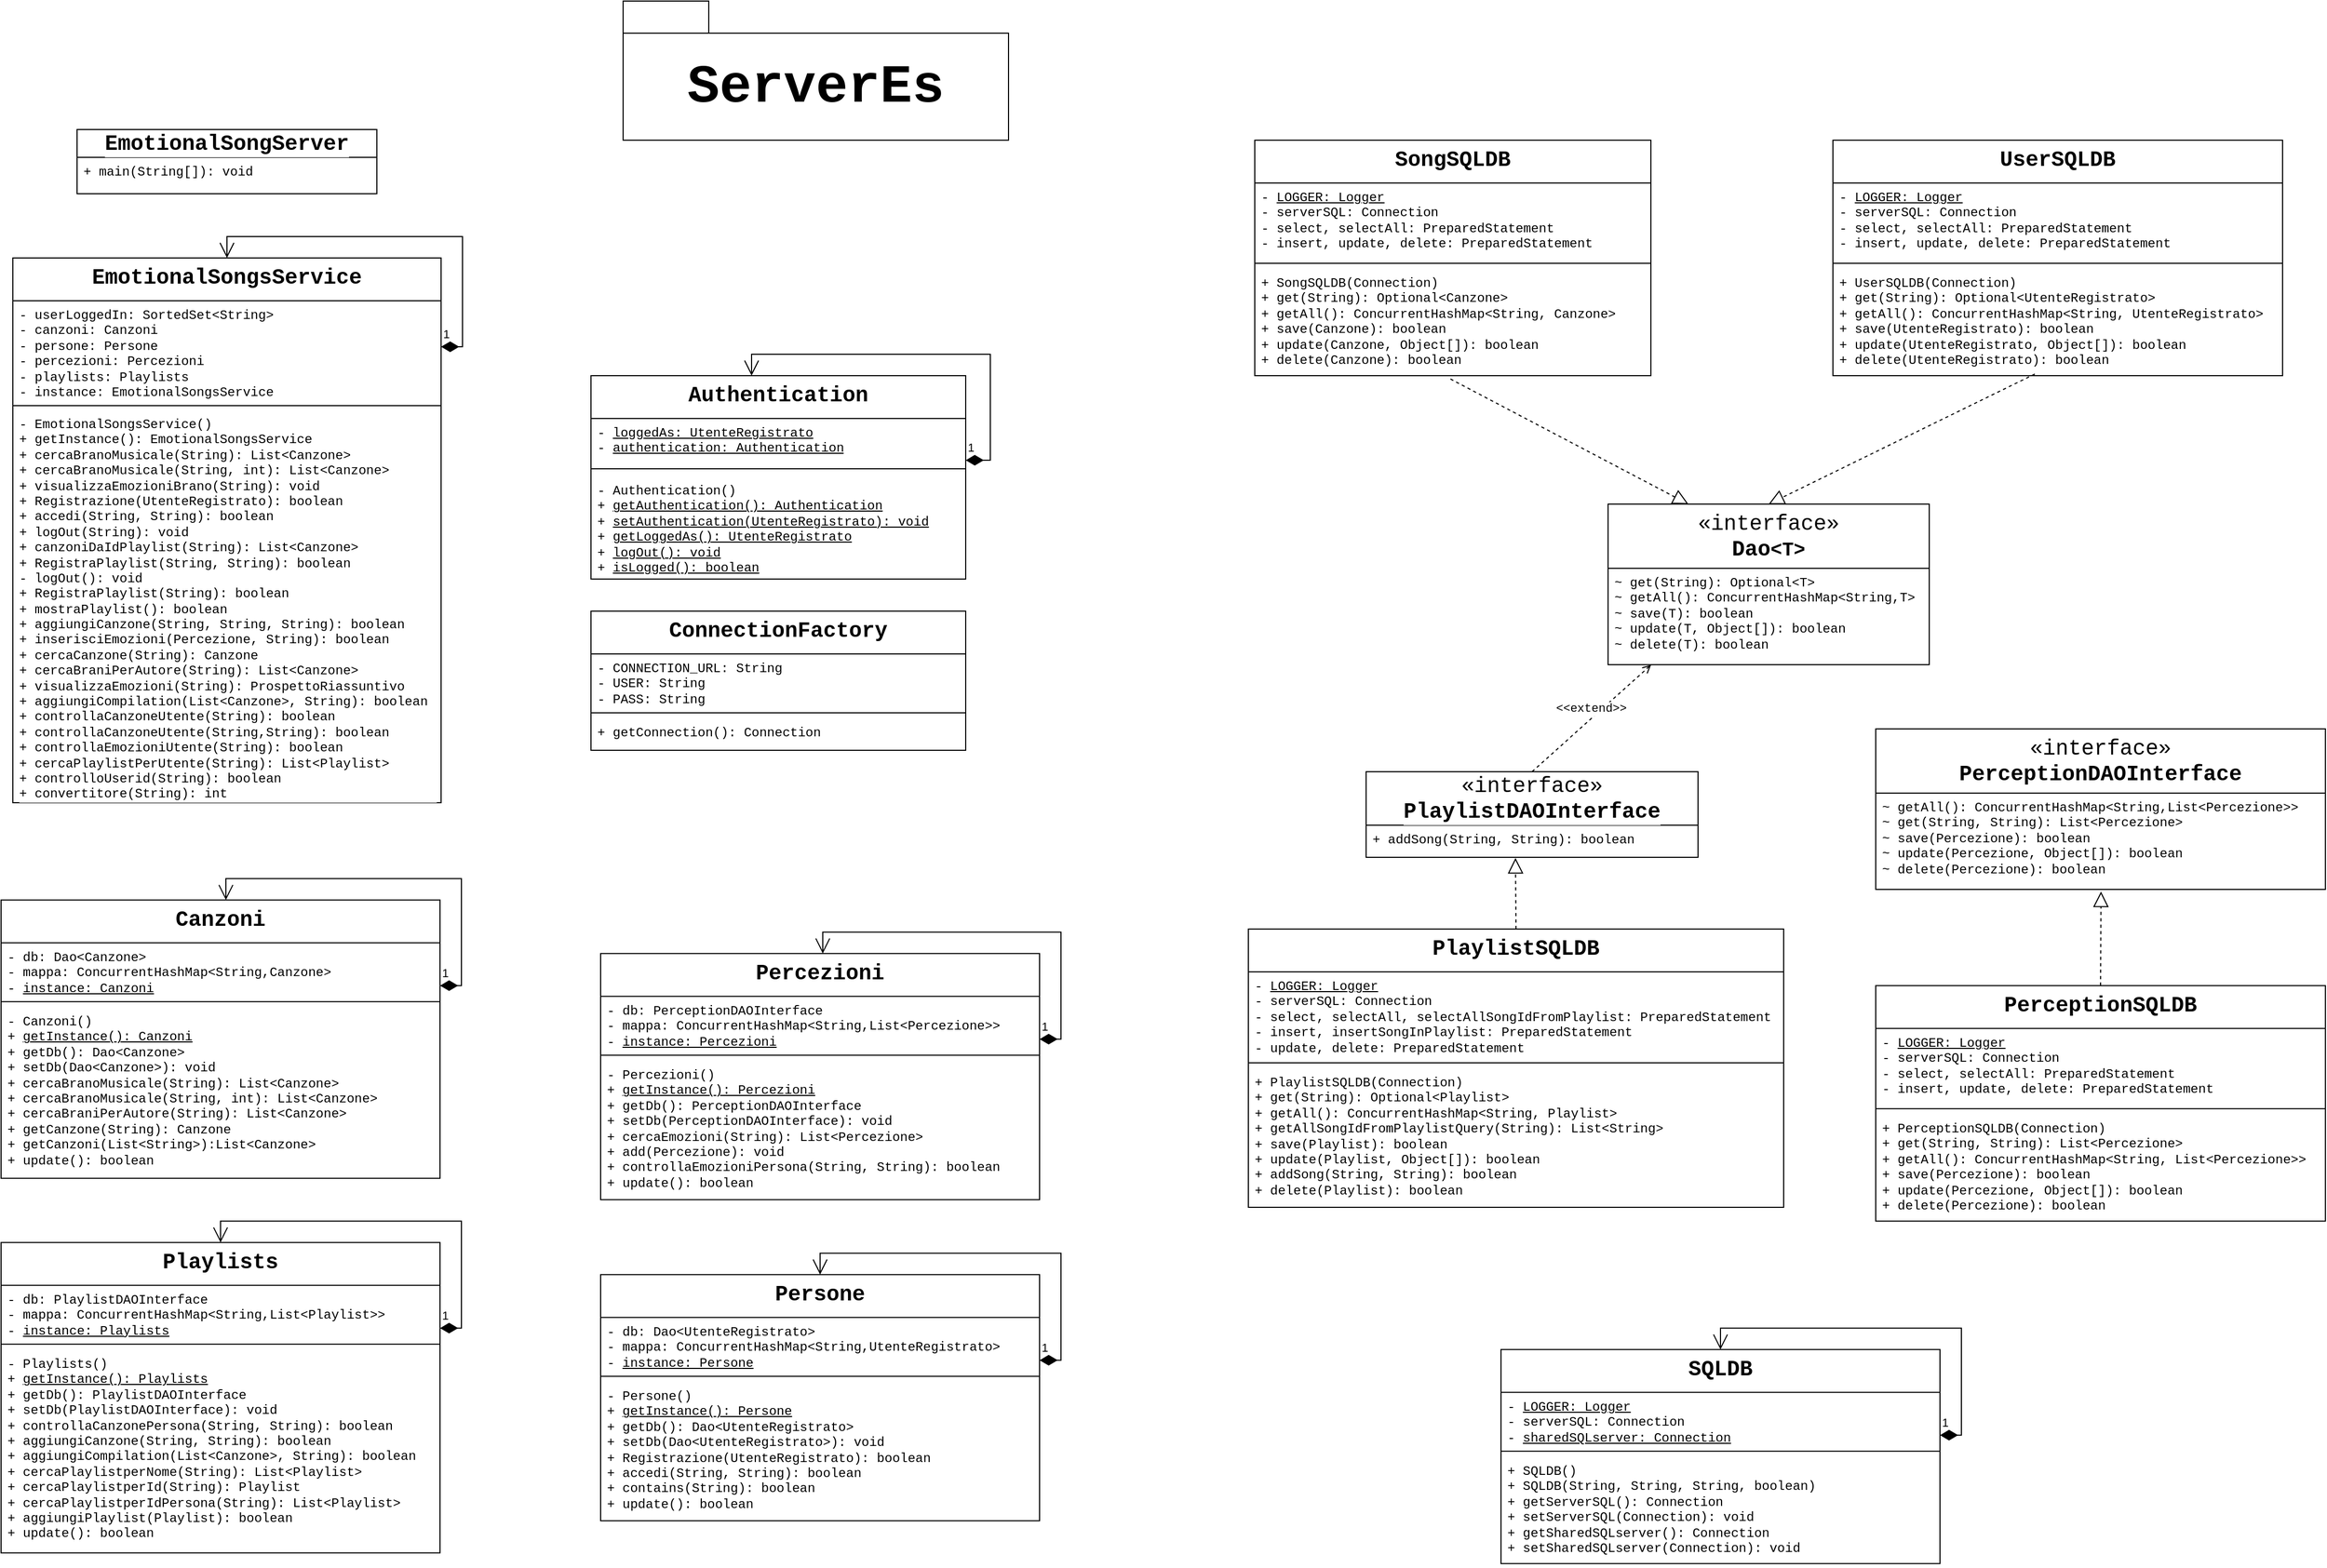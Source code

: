 <mxfile version="22.1.17" type="device">
  <diagram name="Pagina-1" id="0QhkselIFQTwm5C4Ecvs">
    <mxGraphModel dx="574" dy="1139" grid="1" gridSize="10" guides="1" tooltips="1" connect="1" arrows="1" fold="1" page="1" pageScale="1" pageWidth="1169" pageHeight="827" math="0" shadow="0">
      <root>
        <mxCell id="0" />
        <mxCell id="1" parent="0" />
        <mxCell id="OTY2_KPXo1e9PzVLkmgH-1" value="&lt;font style=&quot;font-size: 20px;&quot;&gt;&lt;b&gt;EmotionalSongServer&lt;/b&gt;&lt;/font&gt;" style="swimlane;fontStyle=0;childLayout=stackLayout;horizontal=1;startSize=26;fillColor=none;horizontalStack=0;resizeParent=1;resizeParentMax=0;resizeLast=0;collapsible=1;marginBottom=0;whiteSpace=wrap;html=1;fontFamily=Courier New;labelBackgroundColor=#FFFFFF;fontColor=#000000;" parent="1" vertex="1">
          <mxGeometry x="160" y="-580" width="280" height="60" as="geometry" />
        </mxCell>
        <mxCell id="OTY2_KPXo1e9PzVLkmgH-2" value="+ main(String[]): void" style="text;strokeColor=none;fillColor=none;align=left;verticalAlign=top;spacingLeft=4;spacingRight=4;overflow=hidden;rotatable=0;points=[[0,0.5],[1,0.5]];portConstraint=eastwest;whiteSpace=wrap;html=1;fontFamily=Courier New;labelBackgroundColor=#FFFFFF;fontColor=#000000;" parent="OTY2_KPXo1e9PzVLkmgH-1" vertex="1">
          <mxGeometry y="26" width="280" height="34" as="geometry" />
        </mxCell>
        <mxCell id="OTY2_KPXo1e9PzVLkmgH-5" value="&lt;font style=&quot;font-size: 20px;&quot;&gt;EmotionalSongsService&lt;/font&gt;" style="swimlane;fontStyle=1;align=center;verticalAlign=top;childLayout=stackLayout;horizontal=1;startSize=40;horizontalStack=0;resizeParent=1;resizeParentMax=0;resizeLast=0;collapsible=1;marginBottom=0;whiteSpace=wrap;html=1;fontFamily=Courier New;labelBackgroundColor=#FFFFFF;fontColor=#000000;" parent="1" vertex="1">
          <mxGeometry x="100" y="-460" width="400" height="509" as="geometry" />
        </mxCell>
        <mxCell id="OTY2_KPXo1e9PzVLkmgH-6" value="- userLoggedIn: SortedSet&amp;lt;String&amp;gt;&lt;br&gt;- canzoni: Canzoni&lt;br&gt;- persone: Persone&lt;br&gt;- percezioni: Percezioni&lt;br&gt;- playlists: Playlists&lt;br&gt;- instance: EmotionalSongsService" style="text;strokeColor=none;fillColor=none;align=left;verticalAlign=top;spacingLeft=4;spacingRight=4;overflow=hidden;rotatable=0;points=[[0,0.5],[1,0.5]];portConstraint=eastwest;whiteSpace=wrap;html=1;fontFamily=Courier New;labelBackgroundColor=#FFFFFF;fontColor=#000000;" parent="OTY2_KPXo1e9PzVLkmgH-5" vertex="1">
          <mxGeometry y="40" width="400" height="94" as="geometry" />
        </mxCell>
        <mxCell id="OTY2_KPXo1e9PzVLkmgH-7" value="" style="line;strokeWidth=1;fillColor=none;align=left;verticalAlign=middle;spacingTop=-1;spacingLeft=3;spacingRight=3;rotatable=0;labelPosition=right;points=[];portConstraint=eastwest;strokeColor=inherit;fontFamily=Courier New;labelBackgroundColor=#FFFFFF;fontColor=#000000;" parent="OTY2_KPXo1e9PzVLkmgH-5" vertex="1">
          <mxGeometry y="134" width="400" height="8" as="geometry" />
        </mxCell>
        <mxCell id="OTY2_KPXo1e9PzVLkmgH-8" value="&lt;div style=&quot;border-color: var(--border-color);&quot;&gt;- EmotionalSongsService()&lt;/div&gt;&lt;div&gt;+ getInstance(): EmotionalSongsService&lt;/div&gt;&lt;div&gt;&lt;span style=&quot;&quot;&gt;+ cercaBranoMusicale(String): List&amp;lt;Canzone&amp;gt;&lt;/span&gt;&lt;br&gt;&lt;/div&gt;&lt;div&gt;+ cercaBranoMusicale(String, int): List&amp;lt;Canzone&amp;gt;&lt;/div&gt;&lt;div&gt;+ visualizzaEmozioniBrano(String): void&lt;/div&gt;&lt;div&gt;+ Registrazione(UtenteRegistrato): boolean&lt;/div&gt;&lt;div&gt;+ accedi(String, String): boolean&lt;/div&gt;&lt;div&gt;+ logOut(String): void&lt;/div&gt;&lt;div&gt;+ canzoniDaIdPlaylist(String): List&amp;lt;Canzone&amp;gt;&lt;/div&gt;&lt;div&gt;+ RegistraPlaylist(String, String): boolean&lt;/div&gt;&lt;div&gt;- logOut(): void&lt;/div&gt;&lt;div&gt;&lt;div style=&quot;border-color: var(--border-color);&quot;&gt;+ RegistraPlaylist(String): boolean&lt;/div&gt;&lt;/div&gt;&lt;div&gt;+ mostraPlaylist(): boolean&lt;/div&gt;&lt;div&gt;+ aggiungiCanzone(String, String, String): boolean&lt;/div&gt;&lt;div&gt;+ inserisciEmozioni(Percezione, String): boolean&lt;/div&gt;&lt;div&gt;+ cercaCanzone(String): Canzone&amp;nbsp;&lt;/div&gt;&lt;div&gt;+ cercaBraniPerAutore(String): List&amp;lt;Canzone&amp;gt;&amp;nbsp;&lt;/div&gt;&lt;div&gt;+ visualizzaEmozioni(String): ProspettoRiassuntivo&amp;nbsp;&lt;/div&gt;&lt;div&gt;+ aggiungiCompilation(List&amp;lt;Canzone&amp;gt;, String): boolean + controllaCanzoneUtente(String): boolean&lt;/div&gt;&lt;div&gt;+ controllaCanzoneUtente(String,String): boolean&amp;nbsp;&lt;/div&gt;&lt;div&gt;+ controllaEmozioniUtente(String): boolean&amp;nbsp;&lt;/div&gt;&lt;div&gt;+ cercaPlaylistPerUtente(String): List&amp;lt;Playlist&amp;gt;&amp;nbsp;&lt;/div&gt;&lt;div&gt;+ controlloUserid(String): boolean&amp;nbsp;&lt;/div&gt;&lt;div&gt;+ convertitore(String): int&lt;br&gt;&lt;/div&gt;" style="text;strokeColor=none;fillColor=none;align=left;verticalAlign=top;spacingLeft=4;spacingRight=4;overflow=hidden;rotatable=0;points=[[0,0.5],[1,0.5]];portConstraint=eastwest;whiteSpace=wrap;html=1;fontFamily=Courier New;labelBackgroundColor=#FFFFFF;fontColor=#000000;" parent="OTY2_KPXo1e9PzVLkmgH-5" vertex="1">
          <mxGeometry y="142" width="400" height="367" as="geometry" />
        </mxCell>
        <mxCell id="oP-QychcFuWFXIpBvnvE-1" value="&lt;font style=&quot;font-size: 20px;&quot;&gt;Authentication&lt;/font&gt;" style="swimlane;fontStyle=1;align=center;verticalAlign=top;childLayout=stackLayout;horizontal=1;startSize=40;horizontalStack=0;resizeParent=1;resizeParentMax=0;resizeLast=0;collapsible=1;marginBottom=0;whiteSpace=wrap;html=1;fontFamily=Courier New;labelBackgroundColor=#FFFFFF;fontColor=#000000;" parent="1" vertex="1">
          <mxGeometry x="640" y="-350" width="350" height="190" as="geometry" />
        </mxCell>
        <mxCell id="oP-QychcFuWFXIpBvnvE-2" value="- &lt;u&gt;loggedAs: UtenteRegistrato&lt;/u&gt;&lt;br&gt;- &lt;u&gt;authentication: Authentication&lt;/u&gt;" style="text;strokeColor=none;fillColor=none;align=left;verticalAlign=top;spacingLeft=4;spacingRight=4;overflow=hidden;rotatable=0;points=[[0,0.5],[1,0.5]];portConstraint=eastwest;whiteSpace=wrap;html=1;fontFamily=Courier New;labelBackgroundColor=#FFFFFF;fontColor=#000000;" parent="oP-QychcFuWFXIpBvnvE-1" vertex="1">
          <mxGeometry y="40" width="350" height="40" as="geometry" />
        </mxCell>
        <mxCell id="oP-QychcFuWFXIpBvnvE-3" value="" style="line;strokeWidth=1;fillColor=none;align=left;verticalAlign=middle;spacingTop=-1;spacingLeft=3;spacingRight=3;rotatable=0;labelPosition=right;points=[];portConstraint=eastwest;strokeColor=inherit;fontFamily=Courier New;labelBackgroundColor=#FFFFFF;fontColor=#000000;" parent="oP-QychcFuWFXIpBvnvE-1" vertex="1">
          <mxGeometry y="80" width="350" height="14" as="geometry" />
        </mxCell>
        <mxCell id="oP-QychcFuWFXIpBvnvE-4" value="- Authentication()&lt;br&gt;+ &lt;u&gt;getAuthentication(): Authentication&lt;/u&gt;&lt;br&gt;+ &lt;u&gt;setAuthentication(UtenteRegistrato): void&lt;/u&gt;&lt;br&gt;+ &lt;u&gt;getLoggedAs(): UtenteRegistrato&lt;/u&gt;&lt;br&gt;+ &lt;u&gt;logOut(): void&lt;/u&gt;&lt;br&gt;+ &lt;u&gt;isLogged(): boolean&lt;/u&gt;" style="text;strokeColor=none;fillColor=none;align=left;verticalAlign=top;spacingLeft=4;spacingRight=4;overflow=hidden;rotatable=0;points=[[0,0.5],[1,0.5]];portConstraint=eastwest;whiteSpace=wrap;html=1;fontFamily=Courier New;labelBackgroundColor=#FFFFFF;fontColor=#000000;" parent="oP-QychcFuWFXIpBvnvE-1" vertex="1">
          <mxGeometry y="94" width="350" height="96" as="geometry" />
        </mxCell>
        <mxCell id="oP-QychcFuWFXIpBvnvE-6" value="&lt;font style=&quot;&quot;&gt;&lt;span style=&quot;font-size: 20px;&quot;&gt;«interface»&lt;/span&gt;&lt;br style=&quot;border-color: var(--border-color);&quot;&gt;&lt;b style=&quot;border-color: var(--border-color);&quot;&gt;&lt;span style=&quot;font-size: 20px;&quot;&gt;Dao&lt;/span&gt;&lt;font style=&quot;font-size: 18px;&quot;&gt;&amp;lt;T&amp;gt;&lt;/font&gt;&lt;/b&gt;&lt;/font&gt;" style="swimlane;fontStyle=0;childLayout=stackLayout;horizontal=1;startSize=60;fillColor=none;horizontalStack=0;resizeParent=1;resizeParentMax=0;resizeLast=0;collapsible=1;marginBottom=0;whiteSpace=wrap;html=1;fontFamily=Courier New;labelBackgroundColor=#FFFFFF;fontColor=#000000;" parent="1" vertex="1">
          <mxGeometry x="1590" y="-230" width="300" height="150" as="geometry" />
        </mxCell>
        <mxCell id="oP-QychcFuWFXIpBvnvE-7" value="~ get(String): Optional&amp;lt;T&amp;gt;&lt;br&gt;~ getAll(): ConcurrentHashMap&amp;lt;String,T&amp;gt;&lt;br&gt;~ save(T): boolean&lt;br&gt;~ update(T, Object[]): boolean&lt;br&gt;~ delete(T): boolean" style="text;strokeColor=none;fillColor=none;align=left;verticalAlign=top;spacingLeft=4;spacingRight=4;overflow=hidden;rotatable=0;points=[[0,0.5],[1,0.5]];portConstraint=eastwest;whiteSpace=wrap;html=1;fontFamily=Courier New;labelBackgroundColor=#FFFFFF;fontColor=#000000;" parent="oP-QychcFuWFXIpBvnvE-6" vertex="1">
          <mxGeometry y="60" width="300" height="90" as="geometry" />
        </mxCell>
        <mxCell id="oP-QychcFuWFXIpBvnvE-10" value="&lt;font style=&quot;&quot;&gt;&lt;span style=&quot;font-size: 20px;&quot;&gt;«interface»&lt;/span&gt;&lt;br style=&quot;border-color: var(--border-color);&quot;&gt;&lt;span style=&quot;font-size: 20px;&quot;&gt;&lt;b&gt;PerceptionDAOInterface&lt;/b&gt;&lt;/span&gt;&lt;br&gt;&lt;/font&gt;" style="swimlane;fontStyle=0;childLayout=stackLayout;horizontal=1;startSize=60;fillColor=none;horizontalStack=0;resizeParent=1;resizeParentMax=0;resizeLast=0;collapsible=1;marginBottom=0;whiteSpace=wrap;html=1;fontFamily=Courier New;labelBackgroundColor=#FFFFFF;fontColor=#000000;" parent="1" vertex="1">
          <mxGeometry x="1840" y="-20" width="420" height="150" as="geometry" />
        </mxCell>
        <mxCell id="oP-QychcFuWFXIpBvnvE-11" value="~ getAll(): ConcurrentHashMap&amp;lt;String,List&amp;lt;Percezione&amp;gt;&amp;gt;&lt;br&gt;~ get(String, String): List&amp;lt;Percezione&amp;gt;&lt;br&gt;~ save(Percezione): boolean&lt;br&gt;~ update(Percezione, Object[]): boolean&lt;br&gt;~ delete(Percezione): boolean" style="text;strokeColor=none;fillColor=none;align=left;verticalAlign=top;spacingLeft=4;spacingRight=4;overflow=hidden;rotatable=0;points=[[0,0.5],[1,0.5]];portConstraint=eastwest;whiteSpace=wrap;html=1;fontFamily=Courier New;labelBackgroundColor=#FFFFFF;fontColor=#000000;" parent="oP-QychcFuWFXIpBvnvE-10" vertex="1">
          <mxGeometry y="60" width="420" height="90" as="geometry" />
        </mxCell>
        <mxCell id="oP-QychcFuWFXIpBvnvE-12" value="&lt;font style=&quot;&quot;&gt;&lt;span style=&quot;font-size: 20px;&quot;&gt;«interface»&lt;/span&gt;&lt;br style=&quot;border-color: var(--border-color);&quot;&gt;&lt;span style=&quot;font-size: 20px;&quot;&gt;&lt;b&gt;PlaylistDAOInterface&lt;/b&gt;&lt;/span&gt;&lt;br&gt;&lt;/font&gt;" style="swimlane;fontStyle=0;childLayout=stackLayout;horizontal=1;startSize=50;fillColor=none;horizontalStack=0;resizeParent=1;resizeParentMax=0;resizeLast=0;collapsible=1;marginBottom=0;whiteSpace=wrap;html=1;fontFamily=Courier New;labelBackgroundColor=#FFFFFF;fontColor=#000000;" parent="1" vertex="1">
          <mxGeometry x="1364" y="20" width="310" height="80" as="geometry" />
        </mxCell>
        <mxCell id="oP-QychcFuWFXIpBvnvE-13" value="+ addSong(String, String): boolean" style="text;strokeColor=none;fillColor=none;align=left;verticalAlign=top;spacingLeft=4;spacingRight=4;overflow=hidden;rotatable=0;points=[[0,0.5],[1,0.5]];portConstraint=eastwest;whiteSpace=wrap;html=1;fontFamily=Courier New;labelBackgroundColor=#FFFFFF;fontColor=#000000;" parent="oP-QychcFuWFXIpBvnvE-12" vertex="1">
          <mxGeometry y="50" width="310" height="30" as="geometry" />
        </mxCell>
        <mxCell id="oP-QychcFuWFXIpBvnvE-15" value="&amp;lt;&amp;lt;extend&amp;gt;&amp;gt;" style="html=1;verticalAlign=bottom;labelBackgroundColor=#FFFFFF;endArrow=open;endFill=0;dashed=1;rounded=0;entryX=0.134;entryY=1.002;entryDx=0;entryDy=0;entryPerimeter=0;exitX=0.5;exitY=0;exitDx=0;exitDy=0;fontFamily=Courier New;fontColor=#000000;" parent="1" source="oP-QychcFuWFXIpBvnvE-12" target="oP-QychcFuWFXIpBvnvE-7" edge="1">
          <mxGeometry width="160" relative="1" as="geometry">
            <mxPoint x="1890" y="-13.06" as="sourcePoint" />
            <mxPoint x="1668.4" y="-90" as="targetPoint" />
          </mxGeometry>
        </mxCell>
        <mxCell id="oP-QychcFuWFXIpBvnvE-20" value="&lt;font style=&quot;font-size: 20px;&quot;&gt;Canzoni&lt;/font&gt;" style="swimlane;fontStyle=1;align=center;verticalAlign=top;childLayout=stackLayout;horizontal=1;startSize=40;horizontalStack=0;resizeParent=1;resizeParentMax=0;resizeLast=0;collapsible=1;marginBottom=0;whiteSpace=wrap;html=1;fontFamily=Courier New;labelBackgroundColor=#FFFFFF;fontColor=#000000;" parent="1" vertex="1">
          <mxGeometry x="89" y="139.91" width="410" height="260" as="geometry" />
        </mxCell>
        <mxCell id="oP-QychcFuWFXIpBvnvE-21" value="- db: Dao&amp;lt;Canzone&amp;gt;&lt;br&gt;- mappa: ConcurrentHashMap&amp;lt;String,Canzone&amp;gt;&lt;br&gt;- &lt;u&gt;instance: Canzoni&lt;/u&gt;" style="text;strokeColor=none;fillColor=none;align=left;verticalAlign=top;spacingLeft=4;spacingRight=4;overflow=hidden;rotatable=0;points=[[0,0.5],[1,0.5]];portConstraint=eastwest;whiteSpace=wrap;html=1;fontFamily=Courier New;labelBackgroundColor=#FFFFFF;fontColor=#000000;" parent="oP-QychcFuWFXIpBvnvE-20" vertex="1">
          <mxGeometry y="40" width="410" height="50" as="geometry" />
        </mxCell>
        <mxCell id="oP-QychcFuWFXIpBvnvE-22" value="" style="line;strokeWidth=1;fillColor=none;align=left;verticalAlign=middle;spacingTop=-1;spacingLeft=3;spacingRight=3;rotatable=0;labelPosition=right;points=[];portConstraint=eastwest;strokeColor=inherit;fontFamily=Courier New;labelBackgroundColor=#FFFFFF;fontColor=#000000;" parent="oP-QychcFuWFXIpBvnvE-20" vertex="1">
          <mxGeometry y="90" width="410" height="10" as="geometry" />
        </mxCell>
        <mxCell id="oP-QychcFuWFXIpBvnvE-23" value="- Canzoni()&lt;br&gt;+ &lt;u&gt;getInstance(): Canzoni&lt;/u&gt;&lt;br&gt;+ getDb(): Dao&amp;lt;Canzone&amp;gt;&lt;br&gt;+ setDb(Dao&amp;lt;Canzone&amp;gt;): void&lt;br&gt;+ cercaBranoMusicale(String): List&amp;lt;Canzone&amp;gt;&lt;br&gt;+ cercaBranoMusicale(String, int): List&amp;lt;Canzone&amp;gt;&lt;br&gt;+ cercaBraniPerAutore(String): List&amp;lt;Canzone&amp;gt;&lt;br&gt;+ getCanzone(String): Canzone&lt;br&gt;+ getCanzoni(List&amp;lt;String&amp;gt;):List&amp;lt;Canzone&amp;gt;&lt;br style=&quot;border-color: var(--border-color);&quot;&gt;+ update(): boolean" style="text;strokeColor=none;fillColor=none;align=left;verticalAlign=top;spacingLeft=4;spacingRight=4;overflow=hidden;rotatable=0;points=[[0,0.5],[1,0.5]];portConstraint=eastwest;whiteSpace=wrap;html=1;fontFamily=Courier New;labelBackgroundColor=#FFFFFF;fontColor=#000000;" parent="oP-QychcFuWFXIpBvnvE-20" vertex="1">
          <mxGeometry y="100" width="410" height="160" as="geometry" />
        </mxCell>
        <mxCell id="oP-QychcFuWFXIpBvnvE-25" value="&lt;font style=&quot;font-size: 20px;&quot;&gt;Percezioni&lt;/font&gt;" style="swimlane;fontStyle=1;align=center;verticalAlign=top;childLayout=stackLayout;horizontal=1;startSize=40;horizontalStack=0;resizeParent=1;resizeParentMax=0;resizeLast=0;collapsible=1;marginBottom=0;whiteSpace=wrap;html=1;fontFamily=Courier New;labelBackgroundColor=#FFFFFF;fontColor=#000000;" parent="1" vertex="1">
          <mxGeometry x="649" y="189.91" width="410" height="230" as="geometry" />
        </mxCell>
        <mxCell id="oP-QychcFuWFXIpBvnvE-26" value="- db: PerceptionDAOInterface&lt;br&gt;- mappa: ConcurrentHashMap&amp;lt;String,List&amp;lt;Percezione&amp;gt;&amp;gt;&lt;br&gt;- &lt;u&gt;instance: Percezioni&lt;/u&gt;" style="text;strokeColor=none;fillColor=none;align=left;verticalAlign=top;spacingLeft=4;spacingRight=4;overflow=hidden;rotatable=0;points=[[0,0.5],[1,0.5]];portConstraint=eastwest;whiteSpace=wrap;html=1;fontFamily=Courier New;labelBackgroundColor=#FFFFFF;fontColor=#000000;" parent="oP-QychcFuWFXIpBvnvE-25" vertex="1">
          <mxGeometry y="40" width="410" height="50" as="geometry" />
        </mxCell>
        <mxCell id="oP-QychcFuWFXIpBvnvE-27" value="" style="line;strokeWidth=1;fillColor=none;align=left;verticalAlign=middle;spacingTop=-1;spacingLeft=3;spacingRight=3;rotatable=0;labelPosition=right;points=[];portConstraint=eastwest;strokeColor=inherit;fontFamily=Courier New;labelBackgroundColor=#FFFFFF;fontColor=#000000;" parent="oP-QychcFuWFXIpBvnvE-25" vertex="1">
          <mxGeometry y="90" width="410" height="10" as="geometry" />
        </mxCell>
        <mxCell id="oP-QychcFuWFXIpBvnvE-28" value="- Percezioni()&lt;br&gt;+ &lt;u&gt;getInstance(): Percezioni&lt;/u&gt;&lt;br&gt;+ getDb(): PerceptionDAOInterface&lt;br&gt;+ setDb(PerceptionDAOInterface): void&lt;br style=&quot;border-color: var(--border-color);&quot;&gt;+ cercaEmozioni(String): List&amp;lt;Percezione&amp;gt;&lt;br&gt;+ add(Percezione): void&lt;br&gt;+ controllaEmozioniPersona(String, String): boolean&lt;br style=&quot;border-color: var(--border-color);&quot;&gt;+ update(): boolean" style="text;strokeColor=none;fillColor=none;align=left;verticalAlign=top;spacingLeft=4;spacingRight=4;overflow=hidden;rotatable=0;points=[[0,0.5],[1,0.5]];portConstraint=eastwest;whiteSpace=wrap;html=1;fontFamily=Courier New;labelBackgroundColor=#FFFFFF;fontColor=#000000;" parent="oP-QychcFuWFXIpBvnvE-25" vertex="1">
          <mxGeometry y="100" width="410" height="130" as="geometry" />
        </mxCell>
        <mxCell id="oP-QychcFuWFXIpBvnvE-29" value="&lt;font style=&quot;font-size: 20px;&quot;&gt;Persone&lt;/font&gt;" style="swimlane;fontStyle=1;align=center;verticalAlign=top;childLayout=stackLayout;horizontal=1;startSize=40;horizontalStack=0;resizeParent=1;resizeParentMax=0;resizeLast=0;collapsible=1;marginBottom=0;whiteSpace=wrap;html=1;fontFamily=Courier New;labelBackgroundColor=#FFFFFF;fontColor=#000000;" parent="1" vertex="1">
          <mxGeometry x="649" y="489.91" width="410" height="230" as="geometry" />
        </mxCell>
        <mxCell id="oP-QychcFuWFXIpBvnvE-30" value="- db: Dao&amp;lt;UtenteRegistrato&amp;gt;&lt;br&gt;- mappa: ConcurrentHashMap&amp;lt;String,UtenteRegistrato&amp;gt;&lt;br&gt;- &lt;u&gt;instance: Persone&lt;/u&gt;" style="text;strokeColor=none;fillColor=none;align=left;verticalAlign=top;spacingLeft=4;spacingRight=4;overflow=hidden;rotatable=0;points=[[0,0.5],[1,0.5]];portConstraint=eastwest;whiteSpace=wrap;html=1;fontFamily=Courier New;labelBackgroundColor=#FFFFFF;fontColor=#000000;" parent="oP-QychcFuWFXIpBvnvE-29" vertex="1">
          <mxGeometry y="40" width="410" height="50" as="geometry" />
        </mxCell>
        <mxCell id="oP-QychcFuWFXIpBvnvE-31" value="" style="line;strokeWidth=1;fillColor=none;align=left;verticalAlign=middle;spacingTop=-1;spacingLeft=3;spacingRight=3;rotatable=0;labelPosition=right;points=[];portConstraint=eastwest;strokeColor=inherit;fontFamily=Courier New;labelBackgroundColor=#FFFFFF;fontColor=#000000;" parent="oP-QychcFuWFXIpBvnvE-29" vertex="1">
          <mxGeometry y="90" width="410" height="10" as="geometry" />
        </mxCell>
        <mxCell id="oP-QychcFuWFXIpBvnvE-32" value="- Persone()&lt;br&gt;+ &lt;u&gt;getInstance(): Persone&lt;/u&gt;&lt;br&gt;+ getDb(): Dao&amp;lt;UtenteRegistrato&amp;gt;&lt;br&gt;+ setDb(Dao&amp;lt;UtenteRegistrato&amp;gt;): void&lt;br style=&quot;border-color: var(--border-color);&quot;&gt;+ Registrazione(UtenteRegistrato): boolean&lt;br&gt;+ accedi(String, String): boolean&lt;br&gt;+ contains(String): boolean&lt;br style=&quot;border-color: var(--border-color);&quot;&gt;+ update(): boolean" style="text;strokeColor=none;fillColor=none;align=left;verticalAlign=top;spacingLeft=4;spacingRight=4;overflow=hidden;rotatable=0;points=[[0,0.5],[1,0.5]];portConstraint=eastwest;whiteSpace=wrap;html=1;fontFamily=Courier New;labelBackgroundColor=#FFFFFF;fontColor=#000000;" parent="oP-QychcFuWFXIpBvnvE-29" vertex="1">
          <mxGeometry y="100" width="410" height="130" as="geometry" />
        </mxCell>
        <mxCell id="oP-QychcFuWFXIpBvnvE-33" value="&lt;font style=&quot;font-size: 20px;&quot;&gt;Playlists&lt;/font&gt;" style="swimlane;fontStyle=1;align=center;verticalAlign=top;childLayout=stackLayout;horizontal=1;startSize=40;horizontalStack=0;resizeParent=1;resizeParentMax=0;resizeLast=0;collapsible=1;marginBottom=0;whiteSpace=wrap;html=1;fontFamily=Courier New;labelBackgroundColor=#FFFFFF;fontColor=#000000;" parent="1" vertex="1">
          <mxGeometry x="89" y="459.91" width="410" height="290" as="geometry" />
        </mxCell>
        <mxCell id="oP-QychcFuWFXIpBvnvE-34" value="- db: PlaylistDAOInterface&lt;br&gt;- mappa: ConcurrentHashMap&amp;lt;String,List&amp;lt;Playlist&amp;gt;&amp;gt;&lt;br&gt;- &lt;u&gt;instance: Playlists&lt;/u&gt;" style="text;strokeColor=none;fillColor=none;align=left;verticalAlign=top;spacingLeft=4;spacingRight=4;overflow=hidden;rotatable=0;points=[[0,0.5],[1,0.5]];portConstraint=eastwest;whiteSpace=wrap;html=1;fontFamily=Courier New;labelBackgroundColor=#FFFFFF;fontColor=#000000;" parent="oP-QychcFuWFXIpBvnvE-33" vertex="1">
          <mxGeometry y="40" width="410" height="50" as="geometry" />
        </mxCell>
        <mxCell id="oP-QychcFuWFXIpBvnvE-35" value="" style="line;strokeWidth=1;fillColor=none;align=left;verticalAlign=middle;spacingTop=-1;spacingLeft=3;spacingRight=3;rotatable=0;labelPosition=right;points=[];portConstraint=eastwest;strokeColor=inherit;fontFamily=Courier New;labelBackgroundColor=#FFFFFF;fontColor=#000000;" parent="oP-QychcFuWFXIpBvnvE-33" vertex="1">
          <mxGeometry y="90" width="410" height="10" as="geometry" />
        </mxCell>
        <mxCell id="oP-QychcFuWFXIpBvnvE-36" value="- Playlists()&lt;br&gt;+ &lt;u&gt;getInstance(): Playlists&lt;/u&gt;&lt;br&gt;+ getDb(): PlaylistDAOInterface&lt;br&gt;+ setDb(PlaylistDAOInterface): void&lt;br style=&quot;border-color: var(--border-color);&quot;&gt;+ controllaCanzonePersona(String, String): boolean&lt;br&gt;+ aggiungiCanzone(String, String): boolean&lt;br&gt;+ aggiungiCompilation(List&amp;lt;Canzone&amp;gt;, String): boolean&lt;br&gt;+ cercaPlaylistperNome(String): List&amp;lt;Playlist&amp;gt;&lt;br&gt;+ cercaPlaylistperId(String): Playlist&lt;br&gt;+ cercaPlaylistperIdPersona(String): List&amp;lt;Playlist&amp;gt;&lt;br&gt;+ aggiungiPlaylist(Playlist): boolean&lt;br style=&quot;border-color: var(--border-color);&quot;&gt;+ update(): boolean" style="text;strokeColor=none;fillColor=none;align=left;verticalAlign=top;spacingLeft=4;spacingRight=4;overflow=hidden;rotatable=0;points=[[0,0.5],[1,0.5]];portConstraint=eastwest;whiteSpace=wrap;html=1;fontFamily=Courier New;labelBackgroundColor=#FFFFFF;fontColor=#000000;" parent="oP-QychcFuWFXIpBvnvE-33" vertex="1">
          <mxGeometry y="100" width="410" height="190" as="geometry" />
        </mxCell>
        <mxCell id="oP-QychcFuWFXIpBvnvE-39" value="&lt;font style=&quot;font-size: 20px;&quot;&gt;ConnectionFactory&lt;/font&gt;" style="swimlane;fontStyle=1;align=center;verticalAlign=top;childLayout=stackLayout;horizontal=1;startSize=40;horizontalStack=0;resizeParent=1;resizeParentMax=0;resizeLast=0;collapsible=1;marginBottom=0;whiteSpace=wrap;html=1;fontFamily=Courier New;labelBackgroundColor=#FFFFFF;fontColor=#000000;" parent="1" vertex="1">
          <mxGeometry x="640" y="-130" width="350" height="130" as="geometry" />
        </mxCell>
        <mxCell id="oP-QychcFuWFXIpBvnvE-40" value="- CONNECTION_URL: String&lt;br&gt;- USER: String&lt;br&gt;- PASS: String" style="text;strokeColor=none;fillColor=none;align=left;verticalAlign=top;spacingLeft=4;spacingRight=4;overflow=hidden;rotatable=0;points=[[0,0.5],[1,0.5]];portConstraint=eastwest;whiteSpace=wrap;html=1;fontFamily=Courier New;labelBackgroundColor=#FFFFFF;fontColor=#000000;" parent="oP-QychcFuWFXIpBvnvE-39" vertex="1">
          <mxGeometry y="40" width="350" height="50" as="geometry" />
        </mxCell>
        <mxCell id="oP-QychcFuWFXIpBvnvE-41" value="" style="line;strokeWidth=1;fillColor=none;align=left;verticalAlign=middle;spacingTop=-1;spacingLeft=3;spacingRight=3;rotatable=0;labelPosition=right;points=[];portConstraint=eastwest;strokeColor=inherit;fontFamily=Courier New;labelBackgroundColor=#FFFFFF;fontColor=#000000;" parent="oP-QychcFuWFXIpBvnvE-39" vertex="1">
          <mxGeometry y="90" width="350" height="10" as="geometry" />
        </mxCell>
        <mxCell id="oP-QychcFuWFXIpBvnvE-42" value="+ getConnection(): Connection" style="text;strokeColor=none;fillColor=none;align=left;verticalAlign=top;spacingLeft=4;spacingRight=4;overflow=hidden;rotatable=0;points=[[0,0.5],[1,0.5]];portConstraint=eastwest;whiteSpace=wrap;html=1;fontFamily=Courier New;labelBackgroundColor=#FFFFFF;fontColor=#000000;" parent="oP-QychcFuWFXIpBvnvE-39" vertex="1">
          <mxGeometry y="100" width="350" height="30" as="geometry" />
        </mxCell>
        <mxCell id="oP-QychcFuWFXIpBvnvE-43" value="&lt;font style=&quot;font-size: 50px;&quot;&gt;ServerEs&lt;/font&gt;" style="shape=folder;fontStyle=1;tabWidth=80;tabHeight=30;tabPosition=left;html=1;boundedLbl=1;whiteSpace=wrap;fontFamily=Courier New;labelBackgroundColor=#FFFFFF;fontColor=#000000;" parent="1" vertex="1">
          <mxGeometry x="670" y="-700" width="360" height="130" as="geometry" />
        </mxCell>
        <mxCell id="fJeRAKWz11ZWU75-v1cY-1" value="1" style="endArrow=open;html=1;endSize=12;startArrow=diamondThin;startSize=14;startFill=1;edgeStyle=orthogonalEdgeStyle;align=left;verticalAlign=bottom;rounded=0;entryX=0.5;entryY=0;entryDx=0;entryDy=0;" edge="1" parent="1" target="oP-QychcFuWFXIpBvnvE-33">
          <mxGeometry x="-1" y="3" relative="1" as="geometry">
            <mxPoint x="499" y="539.91" as="sourcePoint" />
            <mxPoint x="659" y="539.91" as="targetPoint" />
            <Array as="points">
              <mxPoint x="519" y="539.91" />
              <mxPoint x="519" y="439.91" />
              <mxPoint x="294" y="439.91" />
            </Array>
          </mxGeometry>
        </mxCell>
        <mxCell id="fJeRAKWz11ZWU75-v1cY-2" value="1" style="endArrow=open;html=1;endSize=12;startArrow=diamondThin;startSize=14;startFill=1;edgeStyle=orthogonalEdgeStyle;align=left;verticalAlign=bottom;rounded=0;entryX=0.5;entryY=0;entryDx=0;entryDy=0;" edge="1" parent="1">
          <mxGeometry x="-1" y="3" relative="1" as="geometry">
            <mxPoint x="1059" y="569.88" as="sourcePoint" />
            <mxPoint x="854" y="489.88" as="targetPoint" />
            <Array as="points">
              <mxPoint x="1079" y="569.88" />
              <mxPoint x="1079" y="469.88" />
              <mxPoint x="854" y="469.88" />
            </Array>
          </mxGeometry>
        </mxCell>
        <mxCell id="fJeRAKWz11ZWU75-v1cY-3" value="1" style="endArrow=open;html=1;endSize=12;startArrow=diamondThin;startSize=14;startFill=1;edgeStyle=orthogonalEdgeStyle;align=left;verticalAlign=bottom;rounded=0;entryX=0.5;entryY=0;entryDx=0;entryDy=0;" edge="1" parent="1" source="oP-QychcFuWFXIpBvnvE-26">
          <mxGeometry x="-1" y="3" relative="1" as="geometry">
            <mxPoint x="1061.5" y="269.91" as="sourcePoint" />
            <mxPoint x="856.5" y="189.91" as="targetPoint" />
            <Array as="points">
              <mxPoint x="1079" y="269.91" />
              <mxPoint x="1079" y="169.91" />
              <mxPoint x="857" y="169.91" />
            </Array>
          </mxGeometry>
        </mxCell>
        <mxCell id="fJeRAKWz11ZWU75-v1cY-4" value="1" style="endArrow=open;html=1;endSize=12;startArrow=diamondThin;startSize=14;startFill=1;edgeStyle=orthogonalEdgeStyle;align=left;verticalAlign=bottom;rounded=0;entryX=0.5;entryY=0;entryDx=0;entryDy=0;" edge="1" parent="1" source="oP-QychcFuWFXIpBvnvE-21">
          <mxGeometry x="-1" y="3" relative="1" as="geometry">
            <mxPoint x="501.5" y="219.91" as="sourcePoint" />
            <mxPoint x="299" y="139.91" as="targetPoint" />
            <Array as="points">
              <mxPoint x="519" y="219.91" />
              <mxPoint x="519" y="119.91" />
              <mxPoint x="299" y="119.91" />
            </Array>
          </mxGeometry>
        </mxCell>
        <mxCell id="fJeRAKWz11ZWU75-v1cY-5" value="1" style="endArrow=open;html=1;endSize=12;startArrow=diamondThin;startSize=14;startFill=1;edgeStyle=orthogonalEdgeStyle;align=left;verticalAlign=bottom;rounded=0;exitX=1;exitY=0.457;exitDx=0;exitDy=0;exitPerimeter=0;" edge="1" parent="1" source="OTY2_KPXo1e9PzVLkmgH-6">
          <mxGeometry x="-1" y="3" relative="1" as="geometry">
            <mxPoint x="502.53" y="-377" as="sourcePoint" />
            <mxPoint x="300" y="-460" as="targetPoint" />
            <Array as="points">
              <mxPoint x="520" y="-377" />
              <mxPoint x="520" y="-480" />
              <mxPoint x="300" y="-480" />
            </Array>
          </mxGeometry>
        </mxCell>
        <mxCell id="fJeRAKWz11ZWU75-v1cY-6" value="1" style="endArrow=open;html=1;endSize=12;startArrow=diamondThin;startSize=14;startFill=1;edgeStyle=orthogonalEdgeStyle;align=left;verticalAlign=bottom;rounded=0;entryX=0.5;entryY=0;entryDx=0;entryDy=0;" edge="1" parent="1">
          <mxGeometry x="-1" y="3" relative="1" as="geometry">
            <mxPoint x="990" y="-271" as="sourcePoint" />
            <mxPoint x="790.02" y="-350.03" as="targetPoint" />
            <Array as="points">
              <mxPoint x="1013" y="-271" />
              <mxPoint x="1013" y="-370" />
              <mxPoint x="790" y="-370" />
            </Array>
          </mxGeometry>
        </mxCell>
        <mxCell id="fJeRAKWz11ZWU75-v1cY-7" value="&lt;font style=&quot;font-size: 20px;&quot;&gt;SQLDB&lt;/font&gt;" style="swimlane;fontStyle=1;align=center;verticalAlign=top;childLayout=stackLayout;horizontal=1;startSize=40;horizontalStack=0;resizeParent=1;resizeParentMax=0;resizeLast=0;collapsible=1;marginBottom=0;whiteSpace=wrap;html=1;fontFamily=Courier New;labelBackgroundColor=#FFFFFF;fontColor=#000000;" vertex="1" parent="1">
          <mxGeometry x="1490" y="559.91" width="410" height="200" as="geometry" />
        </mxCell>
        <mxCell id="fJeRAKWz11ZWU75-v1cY-8" value="- &lt;u&gt;LOGGER: Logger&lt;/u&gt;&lt;br&gt;- serverSQL: Connection&lt;br&gt;- &lt;u&gt;sharedSQLserver: Connection&lt;/u&gt;" style="text;strokeColor=none;fillColor=none;align=left;verticalAlign=top;spacingLeft=4;spacingRight=4;overflow=hidden;rotatable=0;points=[[0,0.5],[1,0.5]];portConstraint=eastwest;whiteSpace=wrap;html=1;fontFamily=Courier New;labelBackgroundColor=#FFFFFF;fontColor=#000000;" vertex="1" parent="fJeRAKWz11ZWU75-v1cY-7">
          <mxGeometry y="40" width="410" height="50" as="geometry" />
        </mxCell>
        <mxCell id="fJeRAKWz11ZWU75-v1cY-9" value="" style="line;strokeWidth=1;fillColor=none;align=left;verticalAlign=middle;spacingTop=-1;spacingLeft=3;spacingRight=3;rotatable=0;labelPosition=right;points=[];portConstraint=eastwest;strokeColor=inherit;fontFamily=Courier New;labelBackgroundColor=#FFFFFF;fontColor=#000000;" vertex="1" parent="fJeRAKWz11ZWU75-v1cY-7">
          <mxGeometry y="90" width="410" height="10" as="geometry" />
        </mxCell>
        <mxCell id="fJeRAKWz11ZWU75-v1cY-10" value="+ SQLDB()&lt;br&gt;+ SQLDB(String, String, String, boolean)&lt;br&gt;+ getServerSQL(): Connection&lt;br&gt;+ setServerSQL(Connection): void&amp;nbsp;&lt;br&gt;+ getS&lt;span style=&quot;border-color: var(--border-color);&quot;&gt;haredSQLserver&lt;/span&gt;(): Connection&lt;br&gt;+ setSharedSQLserver(Connection): void" style="text;strokeColor=none;fillColor=none;align=left;verticalAlign=top;spacingLeft=4;spacingRight=4;overflow=hidden;rotatable=0;points=[[0,0.5],[1,0.5]];portConstraint=eastwest;whiteSpace=wrap;html=1;fontFamily=Courier New;labelBackgroundColor=#FFFFFF;fontColor=#000000;" vertex="1" parent="fJeRAKWz11ZWU75-v1cY-7">
          <mxGeometry y="100" width="410" height="100" as="geometry" />
        </mxCell>
        <mxCell id="fJeRAKWz11ZWU75-v1cY-11" value="1" style="endArrow=open;html=1;endSize=12;startArrow=diamondThin;startSize=14;startFill=1;edgeStyle=orthogonalEdgeStyle;align=left;verticalAlign=bottom;rounded=0;entryX=0.5;entryY=0;entryDx=0;entryDy=0;" edge="1" parent="1" target="fJeRAKWz11ZWU75-v1cY-7">
          <mxGeometry x="-1" y="3" relative="1" as="geometry">
            <mxPoint x="1900" y="639.91" as="sourcePoint" />
            <mxPoint x="2060" y="639.91" as="targetPoint" />
            <Array as="points">
              <mxPoint x="1920" y="639.91" />
              <mxPoint x="1920" y="539.91" />
              <mxPoint x="1695" y="539.91" />
            </Array>
          </mxGeometry>
        </mxCell>
        <mxCell id="fJeRAKWz11ZWU75-v1cY-13" value="&lt;font style=&quot;font-size: 20px;&quot;&gt;PlaylistSQLDB&lt;/font&gt;" style="swimlane;fontStyle=1;align=center;verticalAlign=top;childLayout=stackLayout;horizontal=1;startSize=40;horizontalStack=0;resizeParent=1;resizeParentMax=0;resizeLast=0;collapsible=1;marginBottom=0;whiteSpace=wrap;html=1;fontFamily=Courier New;labelBackgroundColor=#FFFFFF;fontColor=#000000;" vertex="1" parent="1">
          <mxGeometry x="1254" y="167" width="500" height="260" as="geometry" />
        </mxCell>
        <mxCell id="fJeRAKWz11ZWU75-v1cY-14" value="-&amp;nbsp;&lt;u style=&quot;border-color: var(--border-color);&quot;&gt;LOGGER: Logger&lt;br&gt;&lt;/u&gt;- serverSQL: Connection&lt;br&gt;- select, selectAll, selectAllSongIdFromPlaylist: PreparedStatement&lt;br&gt;- insert, insertSongInPlaylist: PreparedStatement&lt;br&gt;- update, delete: PreparedStatement" style="text;strokeColor=none;fillColor=none;align=left;verticalAlign=top;spacingLeft=4;spacingRight=4;overflow=hidden;rotatable=0;points=[[0,0.5],[1,0.5]];portConstraint=eastwest;whiteSpace=wrap;html=1;fontFamily=Courier New;labelBackgroundColor=#FFFFFF;fontColor=#000000;" vertex="1" parent="fJeRAKWz11ZWU75-v1cY-13">
          <mxGeometry y="40" width="500" height="80" as="geometry" />
        </mxCell>
        <mxCell id="fJeRAKWz11ZWU75-v1cY-15" value="" style="line;strokeWidth=1;fillColor=none;align=left;verticalAlign=middle;spacingTop=-1;spacingLeft=3;spacingRight=3;rotatable=0;labelPosition=right;points=[];portConstraint=eastwest;strokeColor=inherit;fontFamily=Courier New;labelBackgroundColor=#FFFFFF;fontColor=#000000;" vertex="1" parent="fJeRAKWz11ZWU75-v1cY-13">
          <mxGeometry y="120" width="500" height="10" as="geometry" />
        </mxCell>
        <mxCell id="fJeRAKWz11ZWU75-v1cY-16" value="+ PlaylistSQLDB(Connection)&lt;br&gt;+ get(String): Optional&amp;lt;Playlist&amp;gt;&lt;br&gt;+&amp;nbsp;getAll(): ConcurrentHashMap&amp;lt;String, Playlist&amp;gt;&amp;nbsp;&lt;br&gt;+ getAllSongIdFromPlaylistQuery(String): List&amp;lt;String&amp;gt;&lt;br&gt;+ save(Playlist): boolean&lt;br&gt;+ update(Playlist, Object[]): boolean&lt;br&gt;+ addSong(String, String): boolean&lt;br&gt;+ delete(Playlist): boolean" style="text;strokeColor=none;fillColor=none;align=left;verticalAlign=top;spacingLeft=4;spacingRight=4;overflow=hidden;rotatable=0;points=[[0,0.5],[1,0.5]];portConstraint=eastwest;whiteSpace=wrap;html=1;fontFamily=Courier New;labelBackgroundColor=#FFFFFF;fontColor=#000000;" vertex="1" parent="fJeRAKWz11ZWU75-v1cY-13">
          <mxGeometry y="130" width="500" height="130" as="geometry" />
        </mxCell>
        <mxCell id="fJeRAKWz11ZWU75-v1cY-18" value="" style="endArrow=block;dashed=1;endFill=0;endSize=12;html=1;rounded=0;entryX=0.45;entryY=1.021;entryDx=0;entryDy=0;entryPerimeter=0;" edge="1" parent="1" target="oP-QychcFuWFXIpBvnvE-13">
          <mxGeometry width="160" relative="1" as="geometry">
            <mxPoint x="1504" y="167" as="sourcePoint" />
            <mxPoint x="1624" y="147" as="targetPoint" />
          </mxGeometry>
        </mxCell>
        <mxCell id="fJeRAKWz11ZWU75-v1cY-20" value="&lt;font style=&quot;font-size: 20px;&quot;&gt;SongSQLDB&lt;/font&gt;" style="swimlane;fontStyle=1;align=center;verticalAlign=top;childLayout=stackLayout;horizontal=1;startSize=40;horizontalStack=0;resizeParent=1;resizeParentMax=0;resizeLast=0;collapsible=1;marginBottom=0;whiteSpace=wrap;html=1;fontFamily=Courier New;labelBackgroundColor=#FFFFFF;fontColor=#000000;" vertex="1" parent="1">
          <mxGeometry x="1260" y="-570" width="370" height="220" as="geometry" />
        </mxCell>
        <mxCell id="fJeRAKWz11ZWU75-v1cY-21" value="-&amp;nbsp;&lt;u style=&quot;border-color: var(--border-color);&quot;&gt;LOGGER: Logger&lt;/u&gt;&lt;br&gt;- serverSQL: Connection&lt;br&gt;- select, selectAll: PreparedStatement&lt;br&gt;- insert, update, delete: PreparedStatement" style="text;strokeColor=none;fillColor=none;align=left;verticalAlign=top;spacingLeft=4;spacingRight=4;overflow=hidden;rotatable=0;points=[[0,0.5],[1,0.5]];portConstraint=eastwest;whiteSpace=wrap;html=1;fontFamily=Courier New;labelBackgroundColor=#FFFFFF;fontColor=#000000;" vertex="1" parent="fJeRAKWz11ZWU75-v1cY-20">
          <mxGeometry y="40" width="370" height="70" as="geometry" />
        </mxCell>
        <mxCell id="fJeRAKWz11ZWU75-v1cY-22" value="" style="line;strokeWidth=1;fillColor=none;align=left;verticalAlign=middle;spacingTop=-1;spacingLeft=3;spacingRight=3;rotatable=0;labelPosition=right;points=[];portConstraint=eastwest;strokeColor=inherit;fontFamily=Courier New;labelBackgroundColor=#FFFFFF;fontColor=#000000;" vertex="1" parent="fJeRAKWz11ZWU75-v1cY-20">
          <mxGeometry y="110" width="370" height="10" as="geometry" />
        </mxCell>
        <mxCell id="fJeRAKWz11ZWU75-v1cY-23" value="+ SongSQLDB(Connection)&lt;br&gt;+ get(String): Optional&amp;lt;Canzone&amp;gt;&lt;br&gt;+&amp;nbsp;getAll(): ConcurrentHashMap&amp;lt;String, Canzone&amp;gt;&lt;br&gt;+ save(Canzone): boolean&lt;br&gt;+ update(Canzone, Object[]): boolean&lt;br&gt;+ delete(Canzone): boolean" style="text;strokeColor=none;fillColor=none;align=left;verticalAlign=top;spacingLeft=4;spacingRight=4;overflow=hidden;rotatable=0;points=[[0,0.5],[1,0.5]];portConstraint=eastwest;whiteSpace=wrap;html=1;fontFamily=Courier New;labelBackgroundColor=#FFFFFF;fontColor=#000000;" vertex="1" parent="fJeRAKWz11ZWU75-v1cY-20">
          <mxGeometry y="120" width="370" height="100" as="geometry" />
        </mxCell>
        <mxCell id="fJeRAKWz11ZWU75-v1cY-24" value="" style="endArrow=block;dashed=1;endFill=0;endSize=12;html=1;rounded=0;entryX=0.25;entryY=0;entryDx=0;entryDy=0;exitX=0.494;exitY=1.031;exitDx=0;exitDy=0;exitPerimeter=0;" edge="1" parent="1" source="fJeRAKWz11ZWU75-v1cY-23" target="oP-QychcFuWFXIpBvnvE-6">
          <mxGeometry width="160" relative="1" as="geometry">
            <mxPoint x="1484.38" y="-230" as="sourcePoint" />
            <mxPoint x="1484.38" y="-296" as="targetPoint" />
          </mxGeometry>
        </mxCell>
        <mxCell id="fJeRAKWz11ZWU75-v1cY-26" value="&lt;font style=&quot;font-size: 20px;&quot;&gt;UserSQLDB&lt;/font&gt;" style="swimlane;fontStyle=1;align=center;verticalAlign=top;childLayout=stackLayout;horizontal=1;startSize=40;horizontalStack=0;resizeParent=1;resizeParentMax=0;resizeLast=0;collapsible=1;marginBottom=0;whiteSpace=wrap;html=1;fontFamily=Courier New;labelBackgroundColor=#FFFFFF;fontColor=#000000;" vertex="1" parent="1">
          <mxGeometry x="1800" y="-570" width="420" height="220" as="geometry" />
        </mxCell>
        <mxCell id="fJeRAKWz11ZWU75-v1cY-27" value="-&amp;nbsp;&lt;u style=&quot;border-color: var(--border-color);&quot;&gt;LOGGER: Logger&lt;/u&gt;&lt;br&gt;- serverSQL: Connection&lt;br&gt;- select, selectAll: PreparedStatement&lt;br&gt;- insert, update, delete: PreparedStatement" style="text;strokeColor=none;fillColor=none;align=left;verticalAlign=top;spacingLeft=4;spacingRight=4;overflow=hidden;rotatable=0;points=[[0,0.5],[1,0.5]];portConstraint=eastwest;whiteSpace=wrap;html=1;fontFamily=Courier New;labelBackgroundColor=#FFFFFF;fontColor=#000000;" vertex="1" parent="fJeRAKWz11ZWU75-v1cY-26">
          <mxGeometry y="40" width="420" height="70" as="geometry" />
        </mxCell>
        <mxCell id="fJeRAKWz11ZWU75-v1cY-28" value="" style="line;strokeWidth=1;fillColor=none;align=left;verticalAlign=middle;spacingTop=-1;spacingLeft=3;spacingRight=3;rotatable=0;labelPosition=right;points=[];portConstraint=eastwest;strokeColor=inherit;fontFamily=Courier New;labelBackgroundColor=#FFFFFF;fontColor=#000000;" vertex="1" parent="fJeRAKWz11ZWU75-v1cY-26">
          <mxGeometry y="110" width="420" height="10" as="geometry" />
        </mxCell>
        <mxCell id="fJeRAKWz11ZWU75-v1cY-29" value="+ UserSQLDB(Connection)&lt;br&gt;+ get(String): Optional&amp;lt;UtenteRegistrato&amp;gt;&lt;br&gt;+&amp;nbsp;getAll(): ConcurrentHashMap&amp;lt;String, UtenteRegistrato&amp;gt;&lt;br&gt;+ save(UtenteRegistrato): boolean&lt;br&gt;+ update(UtenteRegistrato, Object[]): boolean&lt;br&gt;+ delete(UtenteRegistrato): boolean" style="text;strokeColor=none;fillColor=none;align=left;verticalAlign=top;spacingLeft=4;spacingRight=4;overflow=hidden;rotatable=0;points=[[0,0.5],[1,0.5]];portConstraint=eastwest;whiteSpace=wrap;html=1;fontFamily=Courier New;labelBackgroundColor=#FFFFFF;fontColor=#000000;" vertex="1" parent="fJeRAKWz11ZWU75-v1cY-26">
          <mxGeometry y="120" width="420" height="100" as="geometry" />
        </mxCell>
        <mxCell id="fJeRAKWz11ZWU75-v1cY-30" value="" style="endArrow=block;dashed=1;endFill=0;endSize=12;html=1;rounded=0;entryX=0.5;entryY=0;entryDx=0;entryDy=0;exitX=0.449;exitY=0.985;exitDx=0;exitDy=0;exitPerimeter=0;" edge="1" parent="1" source="fJeRAKWz11ZWU75-v1cY-29" target="oP-QychcFuWFXIpBvnvE-6">
          <mxGeometry width="160" relative="1" as="geometry">
            <mxPoint x="1740" y="-350" as="sourcePoint" />
            <mxPoint x="1745" y="-230" as="targetPoint" />
          </mxGeometry>
        </mxCell>
        <mxCell id="fJeRAKWz11ZWU75-v1cY-32" value="&lt;font style=&quot;font-size: 20px;&quot;&gt;PerceptionSQLDB&lt;/font&gt;" style="swimlane;fontStyle=1;align=center;verticalAlign=top;childLayout=stackLayout;horizontal=1;startSize=40;horizontalStack=0;resizeParent=1;resizeParentMax=0;resizeLast=0;collapsible=1;marginBottom=0;whiteSpace=wrap;html=1;fontFamily=Courier New;labelBackgroundColor=#FFFFFF;fontColor=#000000;" vertex="1" parent="1">
          <mxGeometry x="1840" y="219.91" width="420" height="220" as="geometry" />
        </mxCell>
        <mxCell id="fJeRAKWz11ZWU75-v1cY-33" value="-&amp;nbsp;&lt;u style=&quot;border-color: var(--border-color);&quot;&gt;LOGGER: Logger&lt;br&gt;&lt;/u&gt;- serverSQL: Connection&lt;br&gt;- select, selectAll: PreparedStatement&lt;br&gt;- insert, update, delete: PreparedStatement" style="text;strokeColor=none;fillColor=none;align=left;verticalAlign=top;spacingLeft=4;spacingRight=4;overflow=hidden;rotatable=0;points=[[0,0.5],[1,0.5]];portConstraint=eastwest;whiteSpace=wrap;html=1;fontFamily=Courier New;labelBackgroundColor=#FFFFFF;fontColor=#000000;" vertex="1" parent="fJeRAKWz11ZWU75-v1cY-32">
          <mxGeometry y="40" width="420" height="70" as="geometry" />
        </mxCell>
        <mxCell id="fJeRAKWz11ZWU75-v1cY-34" value="" style="line;strokeWidth=1;fillColor=none;align=left;verticalAlign=middle;spacingTop=-1;spacingLeft=3;spacingRight=3;rotatable=0;labelPosition=right;points=[];portConstraint=eastwest;strokeColor=inherit;fontFamily=Courier New;labelBackgroundColor=#FFFFFF;fontColor=#000000;" vertex="1" parent="fJeRAKWz11ZWU75-v1cY-32">
          <mxGeometry y="110" width="420" height="10" as="geometry" />
        </mxCell>
        <mxCell id="fJeRAKWz11ZWU75-v1cY-35" value="+ PerceptionSQLDB(Connection)&lt;br&gt;+ get(String, String): List&amp;lt;Percezione&amp;gt;&lt;br&gt;+&amp;nbsp;getAll(): ConcurrentHashMap&amp;lt;String, List&amp;lt;Percezione&amp;gt;&amp;gt;&lt;br&gt;+ save(Percezione): boolean&lt;br&gt;+ update(Percezione, Object[]): boolean&lt;br&gt;+ delete(Percezione): boolean" style="text;strokeColor=none;fillColor=none;align=left;verticalAlign=top;spacingLeft=4;spacingRight=4;overflow=hidden;rotatable=0;points=[[0,0.5],[1,0.5]];portConstraint=eastwest;whiteSpace=wrap;html=1;fontFamily=Courier New;labelBackgroundColor=#FFFFFF;fontColor=#000000;" vertex="1" parent="fJeRAKWz11ZWU75-v1cY-32">
          <mxGeometry y="120" width="420" height="100" as="geometry" />
        </mxCell>
        <mxCell id="fJeRAKWz11ZWU75-v1cY-36" value="" style="endArrow=block;dashed=1;endFill=0;endSize=12;html=1;rounded=0;entryX=0.501;entryY=1.022;entryDx=0;entryDy=0;entryPerimeter=0;exitX=0.5;exitY=0;exitDx=0;exitDy=0;" edge="1" parent="1" source="fJeRAKWz11ZWU75-v1cY-32" target="oP-QychcFuWFXIpBvnvE-11">
          <mxGeometry width="160" relative="1" as="geometry">
            <mxPoint x="2050" y="220" as="sourcePoint" />
            <mxPoint x="1960" y="130.0" as="targetPoint" />
          </mxGeometry>
        </mxCell>
      </root>
    </mxGraphModel>
  </diagram>
</mxfile>
